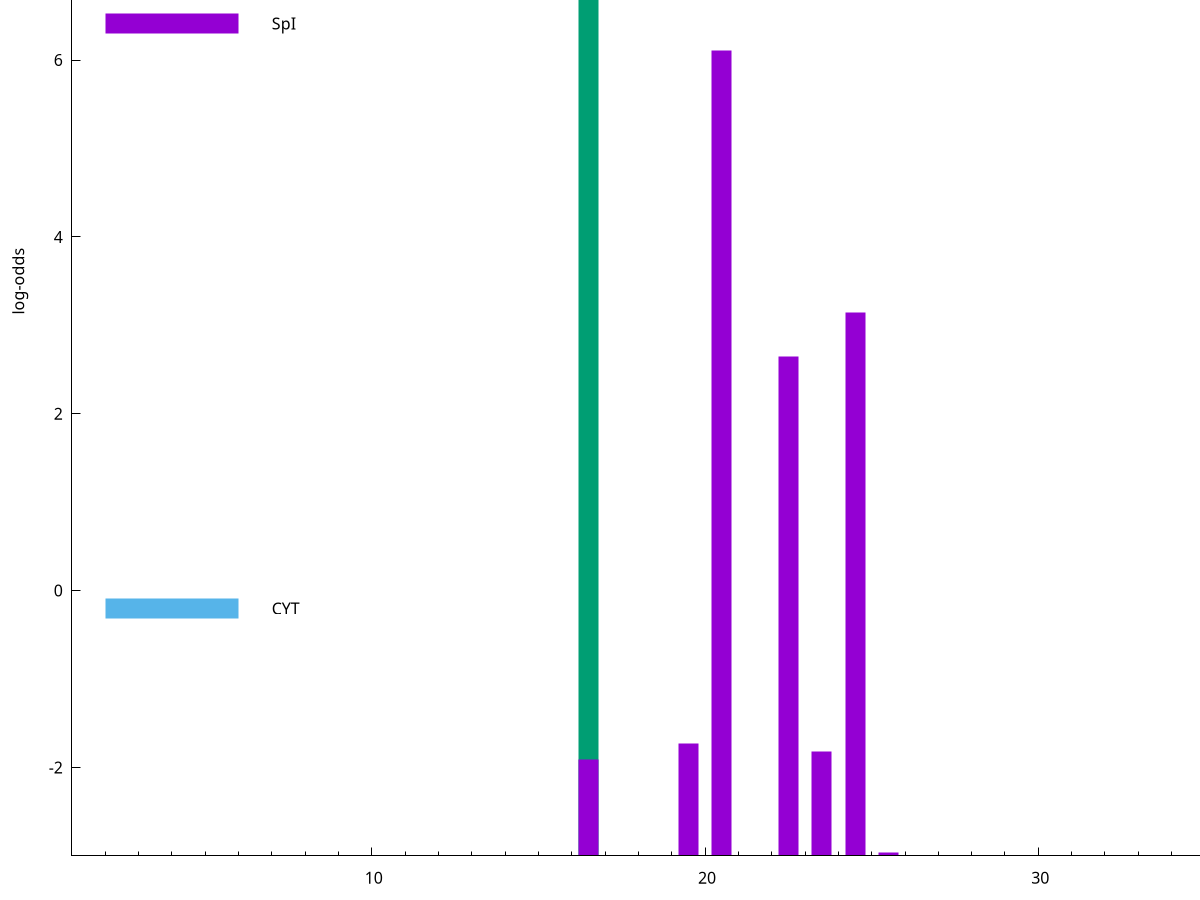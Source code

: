 set title "LipoP predictions for SRR3996242.gff"
set size 2., 1.4
set xrange [1:70] 
set mxtics 10
set yrange [-3:10]
set y2range [0:13]
set ylabel "log-odds"
set term postscript eps color solid "Helvetica" 30
set output "SRR3996242.gff15.eps"
set arrow from 2,8.83981 to 6,8.83981 nohead lt 2 lw 20
set label "SpII" at 7,8.83981
set arrow from 2,6.4142 to 6,6.4142 nohead lt 1 lw 20
set label "SpI" at 7,6.4142
set arrow from 2,-0.200913 to 6,-0.200913 nohead lt 3 lw 20
set label "CYT" at 7,-0.200913
set arrow from 2,8.83981 to 6,8.83981 nohead lt 2 lw 20
set label "SpII" at 7,8.83981
# NOTE: The scores below are the log-odds scores with the threshold
# NOTE: subtracted (a hack to make gnuplot make the histogram all
# NOTE: look nice).
plot "-" axes x1y2 title "" with impulses lt 2 lw 20, "-" axes x1y2 title "" with impulses lt 1 lw 20
16.500000 11.839810
e
20.500000 9.108260
24.500000 6.147780
22.500000 5.645500
19.500000 1.265870
23.500000 1.179450
16.500000 1.095030
25.500000 0.042970
e
exit
